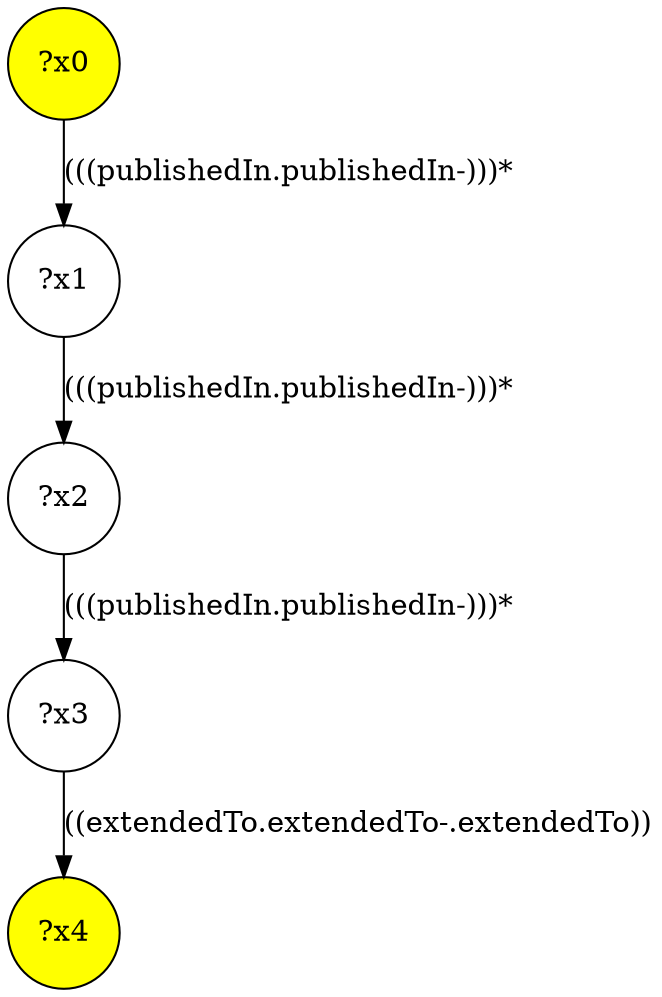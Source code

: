 digraph g {
	x0 [fillcolor="yellow", style="filled," shape=circle, label="?x0"];
	x4 [fillcolor="yellow", style="filled," shape=circle, label="?x4"];
	x1 [shape=circle, label="?x1"];
	x0 -> x1 [label="(((publishedIn.publishedIn-)))*"];
	x2 [shape=circle, label="?x2"];
	x1 -> x2 [label="(((publishedIn.publishedIn-)))*"];
	x3 [shape=circle, label="?x3"];
	x2 -> x3 [label="(((publishedIn.publishedIn-)))*"];
	x3 -> x4 [label="((extendedTo.extendedTo-.extendedTo))"];
}
